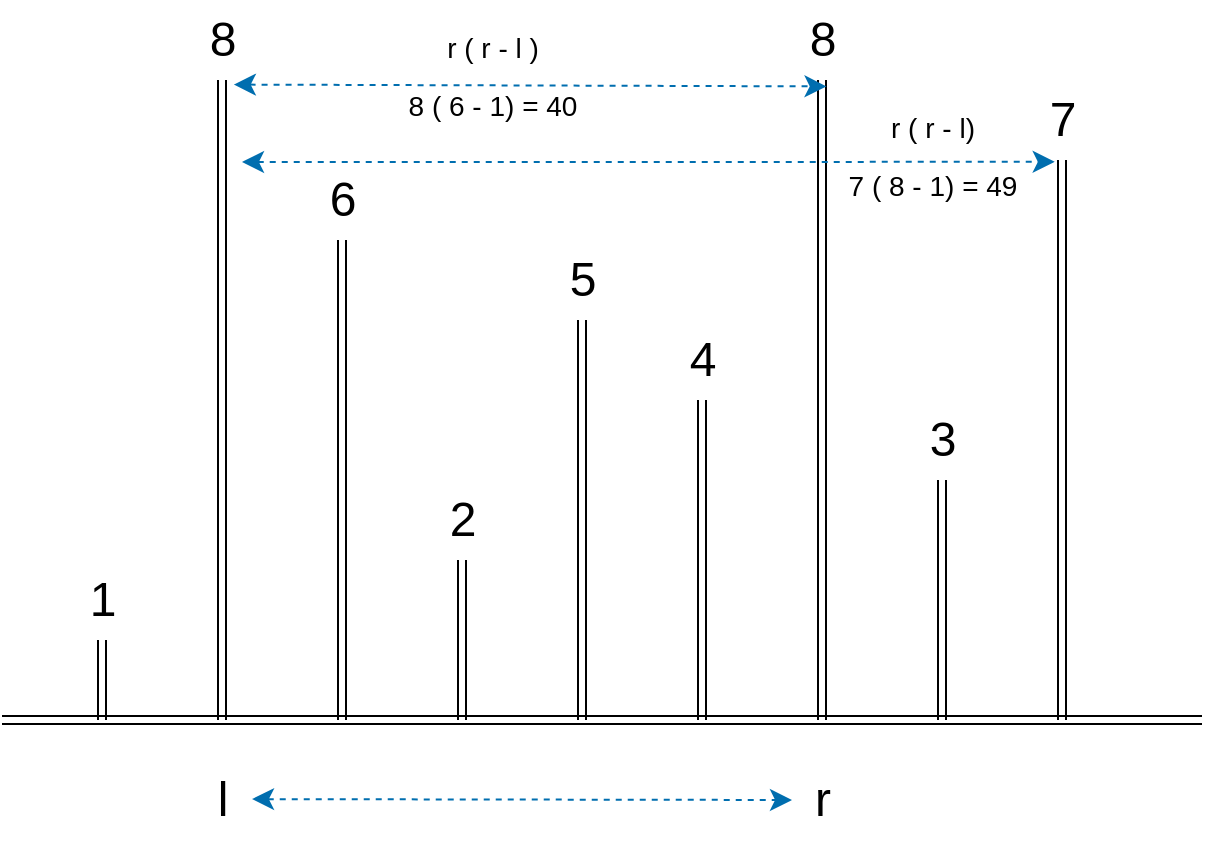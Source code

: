 <mxfile>
    <diagram id="kiIgQMblGZLND2rsDS0S" name="Page-1">
        <mxGraphModel dx="690" dy="610" grid="1" gridSize="10" guides="1" tooltips="1" connect="1" arrows="1" fold="1" page="1" pageScale="1" pageWidth="850" pageHeight="2200" math="0" shadow="0">
            <root>
                <mxCell id="0"/>
                <mxCell id="1" parent="0"/>
                <mxCell id="11" value="" style="edgeStyle=none;orthogonalLoop=1;jettySize=auto;html=1;endArrow=classic;startArrow=classic;endSize=8;startSize=8;fontSize=36;shape=link;" edge="1" parent="1">
                    <mxGeometry width="100" relative="1" as="geometry">
                        <mxPoint x="90" y="400" as="sourcePoint"/>
                        <mxPoint x="690" y="400" as="targetPoint"/>
                        <Array as="points"/>
                    </mxGeometry>
                </mxCell>
                <mxCell id="13" value="" style="edgeStyle=none;orthogonalLoop=1;jettySize=auto;html=1;fontSize=36;shape=link;" edge="1" parent="1">
                    <mxGeometry width="100" relative="1" as="geometry">
                        <mxPoint x="140" y="400" as="sourcePoint"/>
                        <mxPoint x="140" y="360" as="targetPoint"/>
                    </mxGeometry>
                </mxCell>
                <mxCell id="14" value="" style="edgeStyle=none;orthogonalLoop=1;jettySize=auto;html=1;fontSize=36;shape=link;" edge="1" parent="1">
                    <mxGeometry width="100" relative="1" as="geometry">
                        <mxPoint x="200" y="400" as="sourcePoint"/>
                        <mxPoint x="200" y="80" as="targetPoint"/>
                    </mxGeometry>
                </mxCell>
                <mxCell id="15" value="" style="edgeStyle=none;orthogonalLoop=1;jettySize=auto;html=1;fontSize=36;shape=link;" edge="1" parent="1">
                    <mxGeometry width="100" relative="1" as="geometry">
                        <mxPoint x="260" y="400.0" as="sourcePoint"/>
                        <mxPoint x="260" y="160" as="targetPoint"/>
                    </mxGeometry>
                </mxCell>
                <mxCell id="16" value="" style="edgeStyle=none;orthogonalLoop=1;jettySize=auto;html=1;fontSize=36;shape=link;" edge="1" parent="1">
                    <mxGeometry width="100" relative="1" as="geometry">
                        <mxPoint x="320" y="400.0" as="sourcePoint"/>
                        <mxPoint x="320" y="320" as="targetPoint"/>
                    </mxGeometry>
                </mxCell>
                <mxCell id="17" value="" style="edgeStyle=none;orthogonalLoop=1;jettySize=auto;html=1;fontSize=36;shape=link;" edge="1" parent="1">
                    <mxGeometry width="100" relative="1" as="geometry">
                        <mxPoint x="380.0" y="400.0" as="sourcePoint"/>
                        <mxPoint x="380" y="200" as="targetPoint"/>
                    </mxGeometry>
                </mxCell>
                <mxCell id="18" value="" style="edgeStyle=none;orthogonalLoop=1;jettySize=auto;html=1;fontSize=36;shape=link;" edge="1" parent="1">
                    <mxGeometry width="100" relative="1" as="geometry">
                        <mxPoint x="440.0" y="400.0" as="sourcePoint"/>
                        <mxPoint x="440" y="240" as="targetPoint"/>
                    </mxGeometry>
                </mxCell>
                <mxCell id="19" value="" style="edgeStyle=none;orthogonalLoop=1;jettySize=auto;html=1;fontSize=36;shape=link;" edge="1" parent="1">
                    <mxGeometry width="100" relative="1" as="geometry">
                        <mxPoint x="500" y="400.0" as="sourcePoint"/>
                        <mxPoint x="500" y="80" as="targetPoint"/>
                    </mxGeometry>
                </mxCell>
                <mxCell id="20" value="" style="edgeStyle=none;orthogonalLoop=1;jettySize=auto;html=1;fontSize=36;shape=link;" edge="1" parent="1">
                    <mxGeometry width="100" relative="1" as="geometry">
                        <mxPoint x="560" y="400.0" as="sourcePoint"/>
                        <mxPoint x="560" y="280" as="targetPoint"/>
                    </mxGeometry>
                </mxCell>
                <mxCell id="21" value="" style="edgeStyle=none;orthogonalLoop=1;jettySize=auto;html=1;fontSize=36;shape=link;" edge="1" parent="1">
                    <mxGeometry width="100" relative="1" as="geometry">
                        <mxPoint x="620" y="400.0" as="sourcePoint"/>
                        <mxPoint x="620" y="120" as="targetPoint"/>
                    </mxGeometry>
                </mxCell>
                <mxCell id="23" value="1" style="text;html=1;align=center;verticalAlign=middle;resizable=0;points=[];autosize=1;strokeColor=none;fillColor=none;fontSize=24;" vertex="1" parent="1">
                    <mxGeometry x="120" y="320" width="40" height="40" as="geometry"/>
                </mxCell>
                <mxCell id="24" value="8" style="text;html=1;align=center;verticalAlign=middle;resizable=0;points=[];autosize=1;strokeColor=none;fillColor=none;fontSize=24;" vertex="1" parent="1">
                    <mxGeometry x="180" y="40" width="40" height="40" as="geometry"/>
                </mxCell>
                <mxCell id="25" value="6" style="text;html=1;align=center;verticalAlign=middle;resizable=0;points=[];autosize=1;strokeColor=none;fillColor=none;fontSize=24;" vertex="1" parent="1">
                    <mxGeometry x="240" y="120" width="40" height="40" as="geometry"/>
                </mxCell>
                <mxCell id="26" value="2" style="text;html=1;align=center;verticalAlign=middle;resizable=0;points=[];autosize=1;strokeColor=none;fillColor=none;fontSize=24;" vertex="1" parent="1">
                    <mxGeometry x="300" y="280" width="40" height="40" as="geometry"/>
                </mxCell>
                <mxCell id="27" value="5" style="text;html=1;align=center;verticalAlign=middle;resizable=0;points=[];autosize=1;strokeColor=none;fillColor=none;fontSize=24;" vertex="1" parent="1">
                    <mxGeometry x="360" y="160" width="40" height="40" as="geometry"/>
                </mxCell>
                <mxCell id="28" value="4" style="text;html=1;align=center;verticalAlign=middle;resizable=0;points=[];autosize=1;strokeColor=none;fillColor=none;fontSize=24;" vertex="1" parent="1">
                    <mxGeometry x="420" y="200" width="40" height="40" as="geometry"/>
                </mxCell>
                <mxCell id="29" value="8" style="text;html=1;align=center;verticalAlign=middle;resizable=0;points=[];autosize=1;strokeColor=none;fillColor=none;fontSize=24;" vertex="1" parent="1">
                    <mxGeometry x="480" y="40" width="40" height="40" as="geometry"/>
                </mxCell>
                <mxCell id="30" value="3" style="text;html=1;align=center;verticalAlign=middle;resizable=0;points=[];autosize=1;strokeColor=none;fillColor=none;fontSize=24;" vertex="1" parent="1">
                    <mxGeometry x="540" y="240" width="40" height="40" as="geometry"/>
                </mxCell>
                <mxCell id="31" value="7" style="text;html=1;align=center;verticalAlign=middle;resizable=0;points=[];autosize=1;strokeColor=none;fillColor=none;fontSize=24;" vertex="1" parent="1">
                    <mxGeometry x="600" y="80" width="40" height="40" as="geometry"/>
                </mxCell>
                <mxCell id="32" value="" style="edgeStyle=none;orthogonalLoop=1;jettySize=auto;html=1;endArrow=classic;startArrow=classic;endSize=8;startSize=8;fontSize=24;fillColor=#1ba1e2;strokeColor=#006EAF;dashed=1;entryX=0.557;entryY=1.08;entryDx=0;entryDy=0;entryPerimeter=0;exitX=0.648;exitY=1.057;exitDx=0;exitDy=0;exitPerimeter=0;" edge="1" parent="1" source="24" target="29">
                    <mxGeometry width="100" relative="1" as="geometry">
                        <mxPoint x="200" y="120" as="sourcePoint"/>
                        <mxPoint x="500" y="120" as="targetPoint"/>
                    </mxGeometry>
                </mxCell>
                <mxCell id="33" value="l" style="text;html=1;align=center;verticalAlign=middle;resizable=0;points=[];autosize=1;strokeColor=none;fillColor=none;fontSize=24;" vertex="1" parent="1">
                    <mxGeometry x="185" y="420" width="30" height="40" as="geometry"/>
                </mxCell>
                <mxCell id="34" value="r" style="text;html=1;align=center;verticalAlign=middle;resizable=0;points=[];autosize=1;strokeColor=none;fillColor=none;fontSize=24;" vertex="1" parent="1">
                    <mxGeometry x="485" y="420" width="30" height="40" as="geometry"/>
                </mxCell>
                <mxCell id="35" value="" style="edgeStyle=none;orthogonalLoop=1;jettySize=auto;html=1;endArrow=classic;startArrow=classic;endSize=8;startSize=8;fontSize=24;fillColor=#1ba1e2;strokeColor=#006EAF;dashed=1;" edge="1" parent="1">
                    <mxGeometry width="100" relative="1" as="geometry">
                        <mxPoint x="215" y="439.55" as="sourcePoint"/>
                        <mxPoint x="485" y="440" as="targetPoint"/>
                    </mxGeometry>
                </mxCell>
                <mxCell id="36" value="&lt;font style=&quot;font-size: 14px;&quot;&gt;r ( r - l)&lt;br&gt;7 ( 8 - 1) = 49&lt;/font&gt;" style="text;html=1;align=center;verticalAlign=middle;resizable=0;points=[];autosize=1;strokeColor=none;fillColor=none;fontSize=24;" vertex="1" parent="1">
                    <mxGeometry x="500" y="80" width="110" height="70" as="geometry"/>
                </mxCell>
                <mxCell id="38" value="&lt;font style=&quot;font-size: 14px;&quot;&gt;r ( r - l )&lt;br&gt;8 ( 6 - 1) = 40&lt;/font&gt;" style="text;html=1;align=center;verticalAlign=middle;resizable=0;points=[];autosize=1;strokeColor=none;fillColor=none;fontSize=24;" vertex="1" parent="1">
                    <mxGeometry x="280" y="40" width="110" height="70" as="geometry"/>
                </mxCell>
                <mxCell id="39" value="" style="edgeStyle=none;orthogonalLoop=1;jettySize=auto;html=1;endArrow=classic;startArrow=classic;endSize=8;startSize=8;fontSize=24;fillColor=#1ba1e2;strokeColor=#006EAF;dashed=1;entryX=0.557;entryY=1.08;entryDx=0;entryDy=0;entryPerimeter=0;" edge="1" parent="1">
                    <mxGeometry width="100" relative="1" as="geometry">
                        <mxPoint x="210" y="121" as="sourcePoint"/>
                        <mxPoint x="616.36" y="120.92" as="targetPoint"/>
                    </mxGeometry>
                </mxCell>
            </root>
        </mxGraphModel>
    </diagram>
</mxfile>